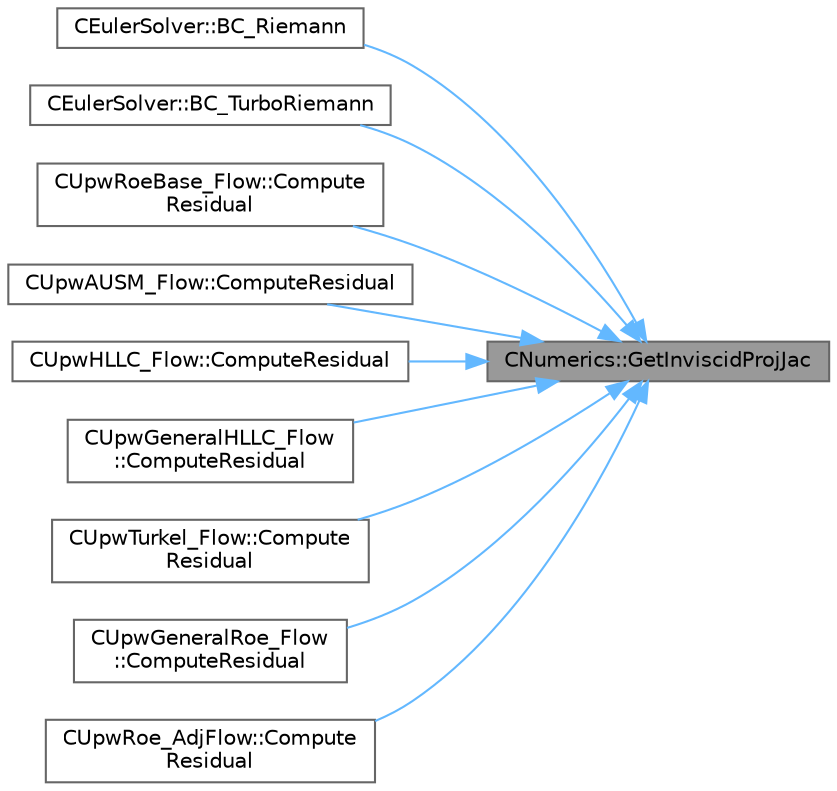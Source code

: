 digraph "CNumerics::GetInviscidProjJac"
{
 // LATEX_PDF_SIZE
  bgcolor="transparent";
  edge [fontname=Helvetica,fontsize=10,labelfontname=Helvetica,labelfontsize=10];
  node [fontname=Helvetica,fontsize=10,shape=box,height=0.2,width=0.4];
  rankdir="RL";
  Node1 [id="Node000001",label="CNumerics::GetInviscidProjJac",height=0.2,width=0.4,color="gray40", fillcolor="grey60", style="filled", fontcolor="black",tooltip="Compute the projection of the inviscid Jacobian matrices."];
  Node1 -> Node2 [id="edge1_Node000001_Node000002",dir="back",color="steelblue1",style="solid",tooltip=" "];
  Node2 [id="Node000002",label="CEulerSolver::BC_Riemann",height=0.2,width=0.4,color="grey40", fillcolor="white", style="filled",URL="$classCEulerSolver.html#a4ad4a65b3fc5a51b1561436736f7f7ca",tooltip="Impose the boundary condition using characteristic recostruction."];
  Node1 -> Node3 [id="edge2_Node000001_Node000003",dir="back",color="steelblue1",style="solid",tooltip=" "];
  Node3 [id="Node000003",label="CEulerSolver::BC_TurboRiemann",height=0.2,width=0.4,color="grey40", fillcolor="white", style="filled",URL="$classCEulerSolver.html#a8e036f2dff1d945d814c93a74159a3cc",tooltip="Impose the boundary condition using characteristic recostruction."];
  Node1 -> Node4 [id="edge3_Node000001_Node000004",dir="back",color="steelblue1",style="solid",tooltip=" "];
  Node4 [id="Node000004",label="CUpwRoeBase_Flow::Compute\lResidual",height=0.2,width=0.4,color="grey40", fillcolor="white", style="filled",URL="$classCUpwRoeBase__Flow.html#ae828f7505381432012daa1618ff9f030",tooltip="Compute the flux from node i to node j, part common to most Roe schemes."];
  Node1 -> Node5 [id="edge4_Node000001_Node000005",dir="back",color="steelblue1",style="solid",tooltip=" "];
  Node5 [id="Node000005",label="CUpwAUSM_Flow::ComputeResidual",height=0.2,width=0.4,color="grey40", fillcolor="white", style="filled",URL="$classCUpwAUSM__Flow.html#a792ec6c1b75f7bbacc33566bbe7c0e88",tooltip="Compute the Roe's flux between two nodes i and j."];
  Node1 -> Node6 [id="edge5_Node000001_Node000006",dir="back",color="steelblue1",style="solid",tooltip=" "];
  Node6 [id="Node000006",label="CUpwHLLC_Flow::ComputeResidual",height=0.2,width=0.4,color="grey40", fillcolor="white", style="filled",URL="$classCUpwHLLC__Flow.html#a0669b93527f0a6b32cab988b41053cac",tooltip="Compute the Roe's flux between two nodes i and j."];
  Node1 -> Node7 [id="edge6_Node000001_Node000007",dir="back",color="steelblue1",style="solid",tooltip=" "];
  Node7 [id="Node000007",label="CUpwGeneralHLLC_Flow\l::ComputeResidual",height=0.2,width=0.4,color="grey40", fillcolor="white", style="filled",URL="$classCUpwGeneralHLLC__Flow.html#ac129696e54fd4d8933ba8f032deb27aa",tooltip="Compute the Roe's flux between two nodes i and j."];
  Node1 -> Node8 [id="edge7_Node000001_Node000008",dir="back",color="steelblue1",style="solid",tooltip=" "];
  Node8 [id="Node000008",label="CUpwTurkel_Flow::Compute\lResidual",height=0.2,width=0.4,color="grey40", fillcolor="white", style="filled",URL="$classCUpwTurkel__Flow.html#aeea8b3f88efb753429306fe3c2076af4",tooltip="Compute the Roe's flux between two nodes i and j."];
  Node1 -> Node9 [id="edge8_Node000001_Node000009",dir="back",color="steelblue1",style="solid",tooltip=" "];
  Node9 [id="Node000009",label="CUpwGeneralRoe_Flow\l::ComputeResidual",height=0.2,width=0.4,color="grey40", fillcolor="white", style="filled",URL="$classCUpwGeneralRoe__Flow.html#ae7835fc0d44bb290bef95f1e5ce3d90f",tooltip="Compute the Roe's flux between two nodes i and j."];
  Node1 -> Node10 [id="edge9_Node000001_Node000010",dir="back",color="steelblue1",style="solid",tooltip=" "];
  Node10 [id="Node000010",label="CUpwRoe_AdjFlow::Compute\lResidual",height=0.2,width=0.4,color="grey40", fillcolor="white", style="filled",URL="$classCUpwRoe__AdjFlow.html#a190e5469a9419ffe74e23fe0c651a115",tooltip="Compute the adjoint Roe's flux between two nodes i and j."];
}
